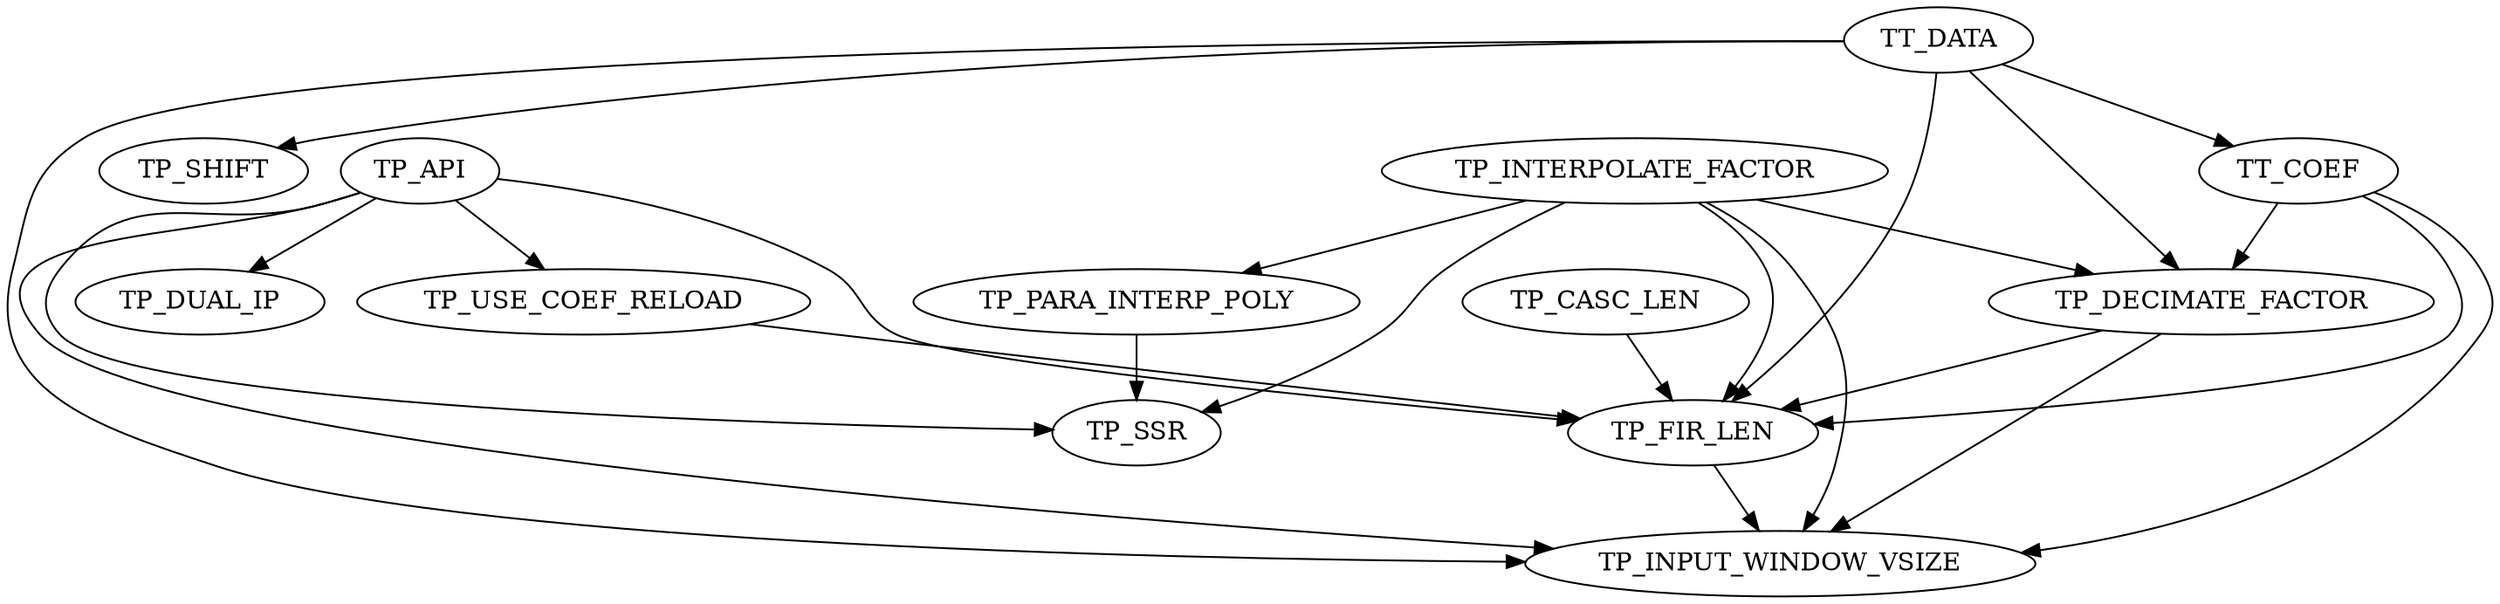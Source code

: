 digraph G {
TP_INTERPOLATE_FACTOR -> TP_PARA_INTERP_POLY;
TP_API -> TP_SSR;
TP_INTERPOLATE_FACTOR -> TP_SSR;
TP_PARA_INTERP_POLY -> TP_SSR;
TT_DATA -> TP_FIR_LEN;
TT_COEF -> TP_FIR_LEN;
TP_CASC_LEN -> TP_FIR_LEN;
TP_INTERPOLATE_FACTOR -> TP_FIR_LEN;
TP_DECIMATE_FACTOR -> TP_FIR_LEN;
TP_API -> TP_FIR_LEN;
TP_USE_COEF_RELOAD -> TP_FIR_LEN;
TP_API -> TP_DUAL_IP;
TT_DATA -> TT_COEF;
TT_DATA -> TP_SHIFT;
TT_DATA -> TP_DECIMATE_FACTOR;
TT_COEF -> TP_DECIMATE_FACTOR;
TP_INTERPOLATE_FACTOR -> TP_DECIMATE_FACTOR;
TT_DATA -> TP_INPUT_WINDOW_VSIZE;
TT_COEF -> TP_INPUT_WINDOW_VSIZE;
TP_FIR_LEN -> TP_INPUT_WINDOW_VSIZE;
TP_API -> TP_INPUT_WINDOW_VSIZE;
TP_INTERPOLATE_FACTOR -> TP_INPUT_WINDOW_VSIZE;
TP_DECIMATE_FACTOR -> TP_INPUT_WINDOW_VSIZE;
TP_API -> TP_USE_COEF_RELOAD;
}
